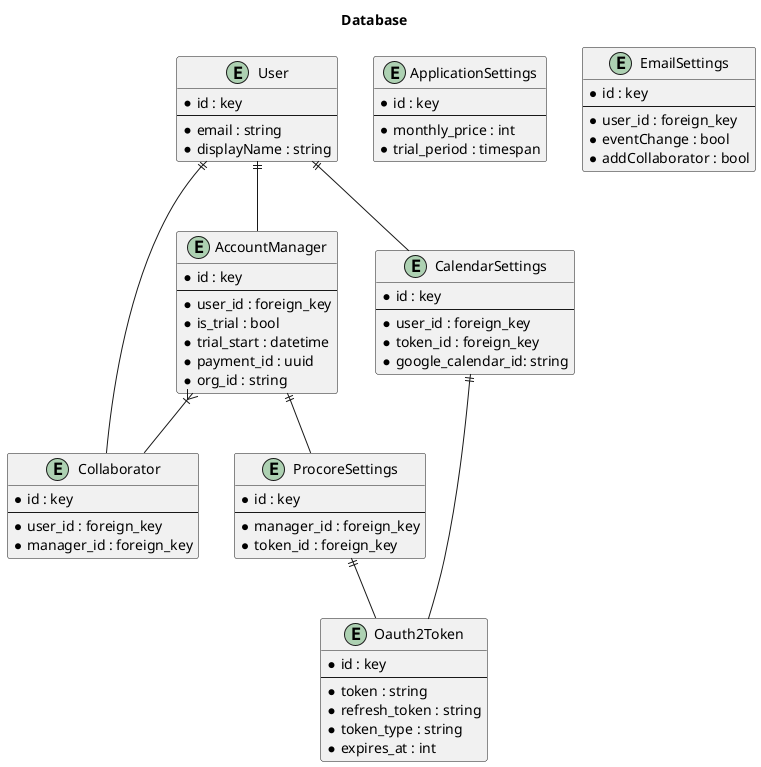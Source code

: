 @startuml
title Database

entity User {
    * id : key
    ---
    * email : string
    * displayName : string
}

entity Oauth2Token {
    * id : key
    ---
    * token : string
    * refresh_token : string
    * token_type : string
    * expires_at : int
}

entity AccountManager {
    * id : key
    ---
    * user_id : foreign_key
    * is_trial : bool
    * trial_start : datetime
    * payment_id : uuid
    * org_id : string
}

entity Collaborator {
    * id : key
    ---
    * user_id : foreign_key
    * manager_id : foreign_key
}

entity ProcoreSettings {
    * id : key
    ---
    * manager_id : foreign_key
    * token_id : foreign_key
}

entity CalendarSettings {
    * id : key
    ---
    * user_id : foreign_key
    * token_id : foreign_key
    * google_calendar_id: string
}

entity ApplicationSettings {
    * id : key
    ---
    * monthly_price : int
    * trial_period : timespan
}

entity EmailSettings {
    * id : key
    ---
    * user_id : foreign_key
    * eventChange : bool
    * addCollaborator : bool
}

AccountManager ||-- ProcoreSettings
User ||-- AccountManager
User ||-- CalendarSettings
User ||-- Collaborator
AccountManager }|-- Collaborator
ProcoreSettings ||-- Oauth2Token
CalendarSettings ||-- Oauth2Token

@enduml